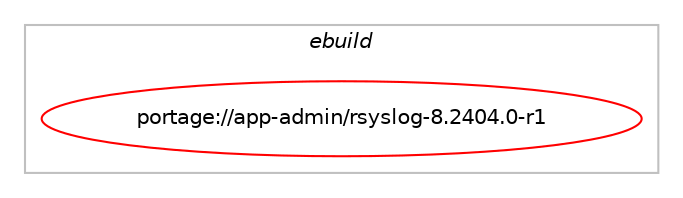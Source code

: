 digraph prolog {

# *************
# Graph options
# *************

newrank=true;
concentrate=true;
compound=true;
graph [rankdir=LR,fontname=Helvetica,fontsize=10,ranksep=1.5];#, ranksep=2.5, nodesep=0.2];
edge  [arrowhead=vee];
node  [fontname=Helvetica,fontsize=10];

# **********
# The ebuild
# **********

subgraph cluster_leftcol {
color=gray;
label=<<i>ebuild</i>>;
id [label="portage://app-admin/rsyslog-8.2404.0-r1", color=red, width=4, href="../app-admin/rsyslog-8.2404.0-r1.svg"];
}

# ****************
# The dependencies
# ****************

subgraph cluster_midcol {
color=gray;
label=<<i>dependencies</i>>;
subgraph cluster_compile {
fillcolor="#eeeeee";
style=filled;
label=<<i>compile</i>>;
# *** BEGIN UNKNOWN DEPENDENCY TYPE (TODO) ***
# id -> equal(use_conditional_group(positive,clickhouse,portage://app-admin/rsyslog-8.2404.0-r1,[package_dependency(portage://app-admin/rsyslog-8.2404.0-r1,install,no,net-misc,curl,greaterequal,[7.35.0,,,7.35.0],[],[])]))
# *** END UNKNOWN DEPENDENCY TYPE (TODO) ***

# *** BEGIN UNKNOWN DEPENDENCY TYPE (TODO) ***
# id -> equal(use_conditional_group(positive,curl,portage://app-admin/rsyslog-8.2404.0-r1,[package_dependency(portage://app-admin/rsyslog-8.2404.0-r1,install,no,net-misc,curl,greaterequal,[7.35.0,,,7.35.0],[],[])]))
# *** END UNKNOWN DEPENDENCY TYPE (TODO) ***

# *** BEGIN UNKNOWN DEPENDENCY TYPE (TODO) ***
# id -> equal(use_conditional_group(positive,dbi,portage://app-admin/rsyslog-8.2404.0-r1,[package_dependency(portage://app-admin/rsyslog-8.2404.0-r1,install,no,dev-db,libdbi,greaterequal,[0.8.3,,,0.8.3],[],[])]))
# *** END UNKNOWN DEPENDENCY TYPE (TODO) ***

# *** BEGIN UNKNOWN DEPENDENCY TYPE (TODO) ***
# id -> equal(use_conditional_group(positive,elasticsearch,portage://app-admin/rsyslog-8.2404.0-r1,[package_dependency(portage://app-admin/rsyslog-8.2404.0-r1,install,no,net-misc,curl,greaterequal,[7.35.0,,,7.35.0],[],[])]))
# *** END UNKNOWN DEPENDENCY TYPE (TODO) ***

# *** BEGIN UNKNOWN DEPENDENCY TYPE (TODO) ***
# id -> equal(use_conditional_group(positive,elibc_musl,portage://app-admin/rsyslog-8.2404.0-r1,[package_dependency(portage://app-admin/rsyslog-8.2404.0-r1,install,no,sys-libs,queue-standalone,none,[,,],[],[])]))
# *** END UNKNOWN DEPENDENCY TYPE (TODO) ***

# *** BEGIN UNKNOWN DEPENDENCY TYPE (TODO) ***
# id -> equal(use_conditional_group(positive,gcrypt,portage://app-admin/rsyslog-8.2404.0-r1,[package_dependency(portage://app-admin/rsyslog-8.2404.0-r1,install,no,dev-libs,libgcrypt,greaterequal,[1.5.3,,,1.5.3],any_same_slot,[])]))
# *** END UNKNOWN DEPENDENCY TYPE (TODO) ***

# *** BEGIN UNKNOWN DEPENDENCY TYPE (TODO) ***
# id -> equal(use_conditional_group(positive,imhttp,portage://app-admin/rsyslog-8.2404.0-r1,[package_dependency(portage://app-admin/rsyslog-8.2404.0-r1,install,no,dev-libs,apr-util,none,[,,],[],[]),package_dependency(portage://app-admin/rsyslog-8.2404.0-r1,install,no,www-servers,civetweb,none,[,,],[],[]),package_dependency(portage://app-admin/rsyslog-8.2404.0-r1,install,no,virtual,libcrypt,none,[,,],any_same_slot,[])]))
# *** END UNKNOWN DEPENDENCY TYPE (TODO) ***

# *** BEGIN UNKNOWN DEPENDENCY TYPE (TODO) ***
# id -> equal(use_conditional_group(positive,impcap,portage://app-admin/rsyslog-8.2404.0-r1,[package_dependency(portage://app-admin/rsyslog-8.2404.0-r1,install,no,net-libs,libpcap,none,[,,],[],[])]))
# *** END UNKNOWN DEPENDENCY TYPE (TODO) ***

# *** BEGIN UNKNOWN DEPENDENCY TYPE (TODO) ***
# id -> equal(use_conditional_group(positive,jemalloc,portage://app-admin/rsyslog-8.2404.0-r1,[package_dependency(portage://app-admin/rsyslog-8.2404.0-r1,install,no,dev-libs,jemalloc,greaterequal,[3.3.1,,,3.3.1],any_same_slot,[])]))
# *** END UNKNOWN DEPENDENCY TYPE (TODO) ***

# *** BEGIN UNKNOWN DEPENDENCY TYPE (TODO) ***
# id -> equal(use_conditional_group(positive,kafka,portage://app-admin/rsyslog-8.2404.0-r1,[package_dependency(portage://app-admin/rsyslog-8.2404.0-r1,install,no,dev-libs,librdkafka,greaterequal,[0.9.0.99,,,0.9.0.99],any_same_slot,[])]))
# *** END UNKNOWN DEPENDENCY TYPE (TODO) ***

# *** BEGIN UNKNOWN DEPENDENCY TYPE (TODO) ***
# id -> equal(use_conditional_group(positive,kerberos,portage://app-admin/rsyslog-8.2404.0-r1,[package_dependency(portage://app-admin/rsyslog-8.2404.0-r1,install,no,virtual,krb5,none,[,,],[],[])]))
# *** END UNKNOWN DEPENDENCY TYPE (TODO) ***

# *** BEGIN UNKNOWN DEPENDENCY TYPE (TODO) ***
# id -> equal(use_conditional_group(positive,kubernetes,portage://app-admin/rsyslog-8.2404.0-r1,[package_dependency(portage://app-admin/rsyslog-8.2404.0-r1,install,no,net-misc,curl,greaterequal,[7.35.0,,,7.35.0],[],[])]))
# *** END UNKNOWN DEPENDENCY TYPE (TODO) ***

# *** BEGIN UNKNOWN DEPENDENCY TYPE (TODO) ***
# id -> equal(use_conditional_group(positive,mdblookup,portage://app-admin/rsyslog-8.2404.0-r1,[package_dependency(portage://app-admin/rsyslog-8.2404.0-r1,install,no,dev-libs,libmaxminddb,none,[,,],any_same_slot,[])]))
# *** END UNKNOWN DEPENDENCY TYPE (TODO) ***

# *** BEGIN UNKNOWN DEPENDENCY TYPE (TODO) ***
# id -> equal(use_conditional_group(positive,mongodb,portage://app-admin/rsyslog-8.2404.0-r1,[package_dependency(portage://app-admin/rsyslog-8.2404.0-r1,install,no,dev-libs,mongo-c-driver,greaterequal,[1.1.10,,,1.1.10],any_same_slot,[])]))
# *** END UNKNOWN DEPENDENCY TYPE (TODO) ***

# *** BEGIN UNKNOWN DEPENDENCY TYPE (TODO) ***
# id -> equal(use_conditional_group(positive,mysql,portage://app-admin/rsyslog-8.2404.0-r1,[package_dependency(portage://app-admin/rsyslog-8.2404.0-r1,install,no,dev-db,mysql-connector-c,none,[,,],any_same_slot,[])]))
# *** END UNKNOWN DEPENDENCY TYPE (TODO) ***

# *** BEGIN UNKNOWN DEPENDENCY TYPE (TODO) ***
# id -> equal(use_conditional_group(positive,normalize,portage://app-admin/rsyslog-8.2404.0-r1,[package_dependency(portage://app-admin/rsyslog-8.2404.0-r1,install,no,dev-libs,liblognorm,greaterequal,[2.0.3,,,2.0.3],any_same_slot,[])]))
# *** END UNKNOWN DEPENDENCY TYPE (TODO) ***

# *** BEGIN UNKNOWN DEPENDENCY TYPE (TODO) ***
# id -> equal(use_conditional_group(positive,omhttpfs,portage://app-admin/rsyslog-8.2404.0-r1,[package_dependency(portage://app-admin/rsyslog-8.2404.0-r1,install,no,net-misc,curl,greaterequal,[7.35.0,,,7.35.0],[],[])]))
# *** END UNKNOWN DEPENDENCY TYPE (TODO) ***

# *** BEGIN UNKNOWN DEPENDENCY TYPE (TODO) ***
# id -> equal(use_conditional_group(positive,omudpspoof,portage://app-admin/rsyslog-8.2404.0-r1,[package_dependency(portage://app-admin/rsyslog-8.2404.0-r1,install,no,net-libs,libnet,greaterequal,[1.1.6,,,1.1.6],[],[])]))
# *** END UNKNOWN DEPENDENCY TYPE (TODO) ***

# *** BEGIN UNKNOWN DEPENDENCY TYPE (TODO) ***
# id -> equal(use_conditional_group(positive,postgres,portage://app-admin/rsyslog-8.2404.0-r1,[package_dependency(portage://app-admin/rsyslog-8.2404.0-r1,install,no,dev-db,postgresql,greaterequal,[8.4.20,,,8.4.20],any_same_slot,[])]))
# *** END UNKNOWN DEPENDENCY TYPE (TODO) ***

# *** BEGIN UNKNOWN DEPENDENCY TYPE (TODO) ***
# id -> equal(use_conditional_group(positive,rabbitmq,portage://app-admin/rsyslog-8.2404.0-r1,[package_dependency(portage://app-admin/rsyslog-8.2404.0-r1,install,no,net-libs,rabbitmq-c,greaterequal,[0.3.0,,,0.3.0],any_same_slot,[])]))
# *** END UNKNOWN DEPENDENCY TYPE (TODO) ***

# *** BEGIN UNKNOWN DEPENDENCY TYPE (TODO) ***
# id -> equal(use_conditional_group(positive,redis,portage://app-admin/rsyslog-8.2404.0-r1,[package_dependency(portage://app-admin/rsyslog-8.2404.0-r1,install,no,dev-libs,hiredis,greaterequal,[0.11.0,,,0.11.0],any_same_slot,[]),package_dependency(portage://app-admin/rsyslog-8.2404.0-r1,install,no,dev-libs,libevent,none,[,,],[],[use(enable(threads),positive)])]))
# *** END UNKNOWN DEPENDENCY TYPE (TODO) ***

# *** BEGIN UNKNOWN DEPENDENCY TYPE (TODO) ***
# id -> equal(use_conditional_group(positive,relp,portage://app-admin/rsyslog-8.2404.0-r1,[package_dependency(portage://app-admin/rsyslog-8.2404.0-r1,install,no,dev-libs,librelp,greaterequal,[1.2.17,,,1.2.17],any_same_slot,[])]))
# *** END UNKNOWN DEPENDENCY TYPE (TODO) ***

# *** BEGIN UNKNOWN DEPENDENCY TYPE (TODO) ***
# id -> equal(use_conditional_group(positive,rfc3195,portage://app-admin/rsyslog-8.2404.0-r1,[package_dependency(portage://app-admin/rsyslog-8.2404.0-r1,install,no,dev-libs,liblogging,greaterequal,[1.0.1,,,1.0.1],any_same_slot,[use(enable(rfc3195),none)])]))
# *** END UNKNOWN DEPENDENCY TYPE (TODO) ***

# *** BEGIN UNKNOWN DEPENDENCY TYPE (TODO) ***
# id -> equal(use_conditional_group(positive,rfc5424hmac,portage://app-admin/rsyslog-8.2404.0-r1,[package_dependency(portage://app-admin/rsyslog-8.2404.0-r1,install,no,dev-libs,openssl,greaterequal,[0.9.8,y,,0.9.8y],[slot(0),equal],[])]))
# *** END UNKNOWN DEPENDENCY TYPE (TODO) ***

# *** BEGIN UNKNOWN DEPENDENCY TYPE (TODO) ***
# id -> equal(use_conditional_group(positive,snmp,portage://app-admin/rsyslog-8.2404.0-r1,[package_dependency(portage://app-admin/rsyslog-8.2404.0-r1,install,no,net-analyzer,net-snmp,greaterequal,[5.7.2,,,5.7.2],[],[])]))
# *** END UNKNOWN DEPENDENCY TYPE (TODO) ***

# *** BEGIN UNKNOWN DEPENDENCY TYPE (TODO) ***
# id -> equal(use_conditional_group(positive,ssl,portage://app-admin/rsyslog-8.2404.0-r1,[use_conditional_group(positive,gnutls,portage://app-admin/rsyslog-8.2404.0-r1,[package_dependency(portage://app-admin/rsyslog-8.2404.0-r1,install,no,net-libs,gnutls,greaterequal,[2.12.23,,,2.12.23],[slot(0),equal],[])]),use_conditional_group(positive,openssl,portage://app-admin/rsyslog-8.2404.0-r1,[package_dependency(portage://app-admin/rsyslog-8.2404.0-r1,install,no,dev-libs,openssl,none,[,,],[slot(0),equal],[])])]))
# *** END UNKNOWN DEPENDENCY TYPE (TODO) ***

# *** BEGIN UNKNOWN DEPENDENCY TYPE (TODO) ***
# id -> equal(use_conditional_group(positive,systemd,portage://app-admin/rsyslog-8.2404.0-r1,[package_dependency(portage://app-admin/rsyslog-8.2404.0-r1,install,no,sys-apps,systemd,greaterequal,[234,,,234],[],[])]))
# *** END UNKNOWN DEPENDENCY TYPE (TODO) ***

# *** BEGIN UNKNOWN DEPENDENCY TYPE (TODO) ***
# id -> equal(use_conditional_group(positive,uuid,portage://app-admin/rsyslog-8.2404.0-r1,[package_dependency(portage://app-admin/rsyslog-8.2404.0-r1,install,no,sys-apps,util-linux,none,[,,],[slot(0),equal],[])]))
# *** END UNKNOWN DEPENDENCY TYPE (TODO) ***

# *** BEGIN UNKNOWN DEPENDENCY TYPE (TODO) ***
# id -> equal(use_conditional_group(positive,xxhash,portage://app-admin/rsyslog-8.2404.0-r1,[package_dependency(portage://app-admin/rsyslog-8.2404.0-r1,install,no,dev-libs,xxhash,none,[,,],any_same_slot,[])]))
# *** END UNKNOWN DEPENDENCY TYPE (TODO) ***

# *** BEGIN UNKNOWN DEPENDENCY TYPE (TODO) ***
# id -> equal(use_conditional_group(positive,zeromq,portage://app-admin/rsyslog-8.2404.0-r1,[package_dependency(portage://app-admin/rsyslog-8.2404.0-r1,install,no,net-libs,czmq,greaterequal,[4,,,4],any_same_slot,[use(enable(drafts),none)])]))
# *** END UNKNOWN DEPENDENCY TYPE (TODO) ***

# *** BEGIN UNKNOWN DEPENDENCY TYPE (TODO) ***
# id -> equal(package_dependency(portage://app-admin/rsyslog-8.2404.0-r1,install,no,dev-libs,libestr,greaterequal,[0.1.9,,,0.1.9],[],[]))
# *** END UNKNOWN DEPENDENCY TYPE (TODO) ***

# *** BEGIN UNKNOWN DEPENDENCY TYPE (TODO) ***
# id -> equal(package_dependency(portage://app-admin/rsyslog-8.2404.0-r1,install,no,dev-libs,libfastjson,greaterequal,[0.99.8,,,0.99.8],any_same_slot,[]))
# *** END UNKNOWN DEPENDENCY TYPE (TODO) ***

# *** BEGIN UNKNOWN DEPENDENCY TYPE (TODO) ***
# id -> equal(package_dependency(portage://app-admin/rsyslog-8.2404.0-r1,install,no,sys-libs,zlib,greaterequal,[1.2.5,,,1.2.5],[],[]))
# *** END UNKNOWN DEPENDENCY TYPE (TODO) ***

}
subgraph cluster_compileandrun {
fillcolor="#eeeeee";
style=filled;
label=<<i>compile and run</i>>;
}
subgraph cluster_run {
fillcolor="#eeeeee";
style=filled;
label=<<i>run</i>>;
# *** BEGIN UNKNOWN DEPENDENCY TYPE (TODO) ***
# id -> equal(use_conditional_group(positive,clickhouse,portage://app-admin/rsyslog-8.2404.0-r1,[package_dependency(portage://app-admin/rsyslog-8.2404.0-r1,run,no,net-misc,curl,greaterequal,[7.35.0,,,7.35.0],[],[])]))
# *** END UNKNOWN DEPENDENCY TYPE (TODO) ***

# *** BEGIN UNKNOWN DEPENDENCY TYPE (TODO) ***
# id -> equal(use_conditional_group(positive,curl,portage://app-admin/rsyslog-8.2404.0-r1,[package_dependency(portage://app-admin/rsyslog-8.2404.0-r1,run,no,net-misc,curl,greaterequal,[7.35.0,,,7.35.0],[],[])]))
# *** END UNKNOWN DEPENDENCY TYPE (TODO) ***

# *** BEGIN UNKNOWN DEPENDENCY TYPE (TODO) ***
# id -> equal(use_conditional_group(positive,dbi,portage://app-admin/rsyslog-8.2404.0-r1,[package_dependency(portage://app-admin/rsyslog-8.2404.0-r1,run,no,dev-db,libdbi,greaterequal,[0.8.3,,,0.8.3],[],[])]))
# *** END UNKNOWN DEPENDENCY TYPE (TODO) ***

# *** BEGIN UNKNOWN DEPENDENCY TYPE (TODO) ***
# id -> equal(use_conditional_group(positive,elasticsearch,portage://app-admin/rsyslog-8.2404.0-r1,[package_dependency(portage://app-admin/rsyslog-8.2404.0-r1,run,no,net-misc,curl,greaterequal,[7.35.0,,,7.35.0],[],[])]))
# *** END UNKNOWN DEPENDENCY TYPE (TODO) ***

# *** BEGIN UNKNOWN DEPENDENCY TYPE (TODO) ***
# id -> equal(use_conditional_group(positive,gcrypt,portage://app-admin/rsyslog-8.2404.0-r1,[package_dependency(portage://app-admin/rsyslog-8.2404.0-r1,run,no,dev-libs,libgcrypt,greaterequal,[1.5.3,,,1.5.3],any_same_slot,[])]))
# *** END UNKNOWN DEPENDENCY TYPE (TODO) ***

# *** BEGIN UNKNOWN DEPENDENCY TYPE (TODO) ***
# id -> equal(use_conditional_group(positive,imhttp,portage://app-admin/rsyslog-8.2404.0-r1,[package_dependency(portage://app-admin/rsyslog-8.2404.0-r1,run,no,dev-libs,apr-util,none,[,,],[],[]),package_dependency(portage://app-admin/rsyslog-8.2404.0-r1,run,no,www-servers,civetweb,none,[,,],[],[]),package_dependency(portage://app-admin/rsyslog-8.2404.0-r1,run,no,virtual,libcrypt,none,[,,],any_same_slot,[])]))
# *** END UNKNOWN DEPENDENCY TYPE (TODO) ***

# *** BEGIN UNKNOWN DEPENDENCY TYPE (TODO) ***
# id -> equal(use_conditional_group(positive,impcap,portage://app-admin/rsyslog-8.2404.0-r1,[package_dependency(portage://app-admin/rsyslog-8.2404.0-r1,run,no,net-libs,libpcap,none,[,,],[],[])]))
# *** END UNKNOWN DEPENDENCY TYPE (TODO) ***

# *** BEGIN UNKNOWN DEPENDENCY TYPE (TODO) ***
# id -> equal(use_conditional_group(positive,jemalloc,portage://app-admin/rsyslog-8.2404.0-r1,[package_dependency(portage://app-admin/rsyslog-8.2404.0-r1,run,no,dev-libs,jemalloc,greaterequal,[3.3.1,,,3.3.1],any_same_slot,[])]))
# *** END UNKNOWN DEPENDENCY TYPE (TODO) ***

# *** BEGIN UNKNOWN DEPENDENCY TYPE (TODO) ***
# id -> equal(use_conditional_group(positive,kafka,portage://app-admin/rsyslog-8.2404.0-r1,[package_dependency(portage://app-admin/rsyslog-8.2404.0-r1,run,no,dev-libs,librdkafka,greaterequal,[0.9.0.99,,,0.9.0.99],any_same_slot,[])]))
# *** END UNKNOWN DEPENDENCY TYPE (TODO) ***

# *** BEGIN UNKNOWN DEPENDENCY TYPE (TODO) ***
# id -> equal(use_conditional_group(positive,kerberos,portage://app-admin/rsyslog-8.2404.0-r1,[package_dependency(portage://app-admin/rsyslog-8.2404.0-r1,run,no,virtual,krb5,none,[,,],[],[])]))
# *** END UNKNOWN DEPENDENCY TYPE (TODO) ***

# *** BEGIN UNKNOWN DEPENDENCY TYPE (TODO) ***
# id -> equal(use_conditional_group(positive,kubernetes,portage://app-admin/rsyslog-8.2404.0-r1,[package_dependency(portage://app-admin/rsyslog-8.2404.0-r1,run,no,net-misc,curl,greaterequal,[7.35.0,,,7.35.0],[],[])]))
# *** END UNKNOWN DEPENDENCY TYPE (TODO) ***

# *** BEGIN UNKNOWN DEPENDENCY TYPE (TODO) ***
# id -> equal(use_conditional_group(positive,mdblookup,portage://app-admin/rsyslog-8.2404.0-r1,[package_dependency(portage://app-admin/rsyslog-8.2404.0-r1,run,no,dev-libs,libmaxminddb,none,[,,],any_same_slot,[])]))
# *** END UNKNOWN DEPENDENCY TYPE (TODO) ***

# *** BEGIN UNKNOWN DEPENDENCY TYPE (TODO) ***
# id -> equal(use_conditional_group(positive,mongodb,portage://app-admin/rsyslog-8.2404.0-r1,[package_dependency(portage://app-admin/rsyslog-8.2404.0-r1,run,no,dev-libs,mongo-c-driver,greaterequal,[1.1.10,,,1.1.10],any_same_slot,[])]))
# *** END UNKNOWN DEPENDENCY TYPE (TODO) ***

# *** BEGIN UNKNOWN DEPENDENCY TYPE (TODO) ***
# id -> equal(use_conditional_group(positive,mysql,portage://app-admin/rsyslog-8.2404.0-r1,[package_dependency(portage://app-admin/rsyslog-8.2404.0-r1,run,no,dev-db,mysql-connector-c,none,[,,],any_same_slot,[])]))
# *** END UNKNOWN DEPENDENCY TYPE (TODO) ***

# *** BEGIN UNKNOWN DEPENDENCY TYPE (TODO) ***
# id -> equal(use_conditional_group(positive,normalize,portage://app-admin/rsyslog-8.2404.0-r1,[package_dependency(portage://app-admin/rsyslog-8.2404.0-r1,run,no,dev-libs,liblognorm,greaterequal,[2.0.3,,,2.0.3],any_same_slot,[])]))
# *** END UNKNOWN DEPENDENCY TYPE (TODO) ***

# *** BEGIN UNKNOWN DEPENDENCY TYPE (TODO) ***
# id -> equal(use_conditional_group(positive,omhttpfs,portage://app-admin/rsyslog-8.2404.0-r1,[package_dependency(portage://app-admin/rsyslog-8.2404.0-r1,run,no,net-misc,curl,greaterequal,[7.35.0,,,7.35.0],[],[])]))
# *** END UNKNOWN DEPENDENCY TYPE (TODO) ***

# *** BEGIN UNKNOWN DEPENDENCY TYPE (TODO) ***
# id -> equal(use_conditional_group(positive,omudpspoof,portage://app-admin/rsyslog-8.2404.0-r1,[package_dependency(portage://app-admin/rsyslog-8.2404.0-r1,run,no,net-libs,libnet,greaterequal,[1.1.6,,,1.1.6],[],[])]))
# *** END UNKNOWN DEPENDENCY TYPE (TODO) ***

# *** BEGIN UNKNOWN DEPENDENCY TYPE (TODO) ***
# id -> equal(use_conditional_group(positive,postgres,portage://app-admin/rsyslog-8.2404.0-r1,[package_dependency(portage://app-admin/rsyslog-8.2404.0-r1,run,no,dev-db,postgresql,greaterequal,[8.4.20,,,8.4.20],any_same_slot,[])]))
# *** END UNKNOWN DEPENDENCY TYPE (TODO) ***

# *** BEGIN UNKNOWN DEPENDENCY TYPE (TODO) ***
# id -> equal(use_conditional_group(positive,rabbitmq,portage://app-admin/rsyslog-8.2404.0-r1,[package_dependency(portage://app-admin/rsyslog-8.2404.0-r1,run,no,net-libs,rabbitmq-c,greaterequal,[0.3.0,,,0.3.0],any_same_slot,[])]))
# *** END UNKNOWN DEPENDENCY TYPE (TODO) ***

# *** BEGIN UNKNOWN DEPENDENCY TYPE (TODO) ***
# id -> equal(use_conditional_group(positive,redis,portage://app-admin/rsyslog-8.2404.0-r1,[package_dependency(portage://app-admin/rsyslog-8.2404.0-r1,run,no,dev-libs,hiredis,greaterequal,[0.11.0,,,0.11.0],any_same_slot,[]),package_dependency(portage://app-admin/rsyslog-8.2404.0-r1,run,no,dev-libs,libevent,none,[,,],[],[use(enable(threads),positive)])]))
# *** END UNKNOWN DEPENDENCY TYPE (TODO) ***

# *** BEGIN UNKNOWN DEPENDENCY TYPE (TODO) ***
# id -> equal(use_conditional_group(positive,relp,portage://app-admin/rsyslog-8.2404.0-r1,[package_dependency(portage://app-admin/rsyslog-8.2404.0-r1,run,no,dev-libs,librelp,greaterequal,[1.2.17,,,1.2.17],any_same_slot,[])]))
# *** END UNKNOWN DEPENDENCY TYPE (TODO) ***

# *** BEGIN UNKNOWN DEPENDENCY TYPE (TODO) ***
# id -> equal(use_conditional_group(positive,rfc3195,portage://app-admin/rsyslog-8.2404.0-r1,[package_dependency(portage://app-admin/rsyslog-8.2404.0-r1,run,no,dev-libs,liblogging,greaterequal,[1.0.1,,,1.0.1],any_same_slot,[use(enable(rfc3195),none)])]))
# *** END UNKNOWN DEPENDENCY TYPE (TODO) ***

# *** BEGIN UNKNOWN DEPENDENCY TYPE (TODO) ***
# id -> equal(use_conditional_group(positive,rfc5424hmac,portage://app-admin/rsyslog-8.2404.0-r1,[package_dependency(portage://app-admin/rsyslog-8.2404.0-r1,run,no,dev-libs,openssl,greaterequal,[0.9.8,y,,0.9.8y],[slot(0),equal],[])]))
# *** END UNKNOWN DEPENDENCY TYPE (TODO) ***

# *** BEGIN UNKNOWN DEPENDENCY TYPE (TODO) ***
# id -> equal(use_conditional_group(positive,snmp,portage://app-admin/rsyslog-8.2404.0-r1,[package_dependency(portage://app-admin/rsyslog-8.2404.0-r1,run,no,net-analyzer,net-snmp,greaterequal,[5.7.2,,,5.7.2],[],[])]))
# *** END UNKNOWN DEPENDENCY TYPE (TODO) ***

# *** BEGIN UNKNOWN DEPENDENCY TYPE (TODO) ***
# id -> equal(use_conditional_group(positive,ssl,portage://app-admin/rsyslog-8.2404.0-r1,[use_conditional_group(positive,gnutls,portage://app-admin/rsyslog-8.2404.0-r1,[package_dependency(portage://app-admin/rsyslog-8.2404.0-r1,run,no,net-libs,gnutls,greaterequal,[2.12.23,,,2.12.23],[slot(0),equal],[])]),use_conditional_group(positive,openssl,portage://app-admin/rsyslog-8.2404.0-r1,[package_dependency(portage://app-admin/rsyslog-8.2404.0-r1,run,no,dev-libs,openssl,none,[,,],[slot(0),equal],[])])]))
# *** END UNKNOWN DEPENDENCY TYPE (TODO) ***

# *** BEGIN UNKNOWN DEPENDENCY TYPE (TODO) ***
# id -> equal(use_conditional_group(positive,systemd,portage://app-admin/rsyslog-8.2404.0-r1,[package_dependency(portage://app-admin/rsyslog-8.2404.0-r1,run,no,sys-apps,systemd,greaterequal,[234,,,234],[],[])]))
# *** END UNKNOWN DEPENDENCY TYPE (TODO) ***

# *** BEGIN UNKNOWN DEPENDENCY TYPE (TODO) ***
# id -> equal(use_conditional_group(positive,uuid,portage://app-admin/rsyslog-8.2404.0-r1,[package_dependency(portage://app-admin/rsyslog-8.2404.0-r1,run,no,sys-apps,util-linux,none,[,,],[slot(0),equal],[])]))
# *** END UNKNOWN DEPENDENCY TYPE (TODO) ***

# *** BEGIN UNKNOWN DEPENDENCY TYPE (TODO) ***
# id -> equal(use_conditional_group(positive,xxhash,portage://app-admin/rsyslog-8.2404.0-r1,[package_dependency(portage://app-admin/rsyslog-8.2404.0-r1,run,no,dev-libs,xxhash,none,[,,],any_same_slot,[])]))
# *** END UNKNOWN DEPENDENCY TYPE (TODO) ***

# *** BEGIN UNKNOWN DEPENDENCY TYPE (TODO) ***
# id -> equal(use_conditional_group(positive,zeromq,portage://app-admin/rsyslog-8.2404.0-r1,[package_dependency(portage://app-admin/rsyslog-8.2404.0-r1,run,no,net-libs,czmq,greaterequal,[4,,,4],any_same_slot,[use(enable(drafts),none)])]))
# *** END UNKNOWN DEPENDENCY TYPE (TODO) ***

# *** BEGIN UNKNOWN DEPENDENCY TYPE (TODO) ***
# id -> equal(package_dependency(portage://app-admin/rsyslog-8.2404.0-r1,run,no,dev-libs,libestr,greaterequal,[0.1.9,,,0.1.9],[],[]))
# *** END UNKNOWN DEPENDENCY TYPE (TODO) ***

# *** BEGIN UNKNOWN DEPENDENCY TYPE (TODO) ***
# id -> equal(package_dependency(portage://app-admin/rsyslog-8.2404.0-r1,run,no,dev-libs,libfastjson,greaterequal,[0.99.8,,,0.99.8],any_same_slot,[]))
# *** END UNKNOWN DEPENDENCY TYPE (TODO) ***

# *** BEGIN UNKNOWN DEPENDENCY TYPE (TODO) ***
# id -> equal(package_dependency(portage://app-admin/rsyslog-8.2404.0-r1,run,no,sys-libs,zlib,greaterequal,[1.2.5,,,1.2.5],[],[]))
# *** END UNKNOWN DEPENDENCY TYPE (TODO) ***

}
}

# **************
# The candidates
# **************

subgraph cluster_choices {
rank=same;
color=gray;
label=<<i>candidates</i>>;

}

}
